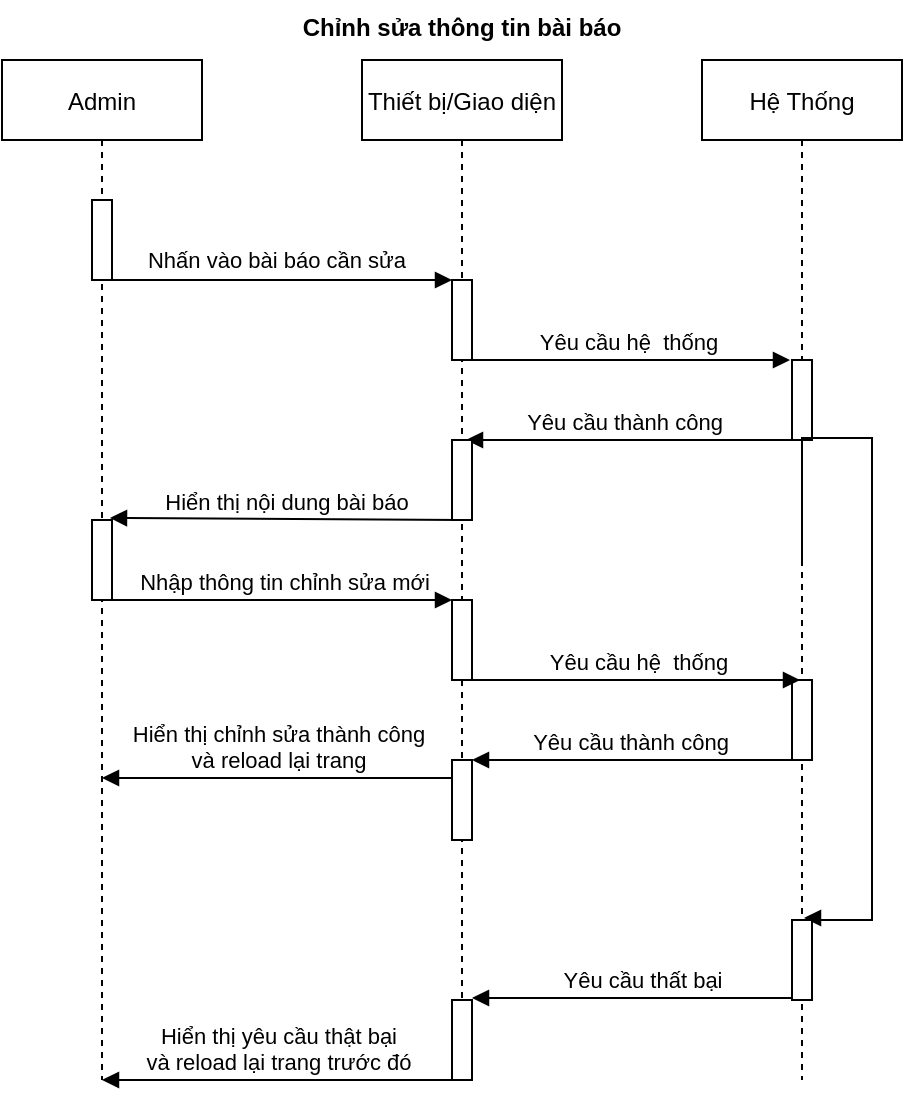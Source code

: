 <mxfile version="14.9.8" type="github">
  <diagram id="kgpKYQtTHZ0yAKxKKP6v" name="Page-1">
    <mxGraphModel dx="1422" dy="762" grid="1" gridSize="10" guides="1" tooltips="1" connect="1" arrows="1" fold="1" page="1" pageScale="1" pageWidth="850" pageHeight="1100" math="0" shadow="0">
      <root>
        <mxCell id="0" />
        <mxCell id="1" parent="0" />
        <mxCell id="Z9TkJOis8kWtVWv2Qnnk-1" value="Admin" style="shape=umlLifeline;perimeter=lifelinePerimeter;container=1;collapsible=0;recursiveResize=0;rounded=0;shadow=0;strokeWidth=1;" parent="1" vertex="1">
          <mxGeometry x="130" y="90" width="100" height="510" as="geometry" />
        </mxCell>
        <mxCell id="Z9TkJOis8kWtVWv2Qnnk-2" value="" style="points=[];perimeter=orthogonalPerimeter;rounded=0;shadow=0;strokeWidth=1;" parent="Z9TkJOis8kWtVWv2Qnnk-1" vertex="1">
          <mxGeometry x="45" y="70" width="10" height="40" as="geometry" />
        </mxCell>
        <mxCell id="Z9TkJOis8kWtVWv2Qnnk-3" value="Thiết bị/Giao diện" style="shape=umlLifeline;perimeter=lifelinePerimeter;container=1;collapsible=0;recursiveResize=0;rounded=0;shadow=0;strokeWidth=1;" parent="1" vertex="1">
          <mxGeometry x="310" y="90" width="100" height="470" as="geometry" />
        </mxCell>
        <mxCell id="Z9TkJOis8kWtVWv2Qnnk-4" value="" style="points=[];perimeter=orthogonalPerimeter;rounded=0;shadow=0;strokeWidth=1;" parent="Z9TkJOis8kWtVWv2Qnnk-3" vertex="1">
          <mxGeometry x="45" y="110" width="10" height="40" as="geometry" />
        </mxCell>
        <mxCell id="Z9TkJOis8kWtVWv2Qnnk-5" value="Nhấn vào bài báo cần sửa" style="verticalAlign=bottom;endArrow=block;shadow=0;strokeWidth=1;" parent="1" source="Z9TkJOis8kWtVWv2Qnnk-2" target="Z9TkJOis8kWtVWv2Qnnk-4" edge="1">
          <mxGeometry x="-0.029" y="1" relative="1" as="geometry">
            <mxPoint x="285" y="170" as="sourcePoint" />
            <mxPoint x="350" y="200" as="targetPoint" />
            <Array as="points">
              <mxPoint x="290" y="200" />
              <mxPoint x="320" y="200" />
            </Array>
            <mxPoint as="offset" />
          </mxGeometry>
        </mxCell>
        <mxCell id="Z9TkJOis8kWtVWv2Qnnk-6" value="Hệ Thống" style="shape=umlLifeline;perimeter=lifelinePerimeter;container=1;collapsible=0;recursiveResize=0;rounded=0;shadow=0;strokeWidth=1;" parent="1" vertex="1">
          <mxGeometry x="480" y="90" width="100" height="510" as="geometry" />
        </mxCell>
        <mxCell id="Z9TkJOis8kWtVWv2Qnnk-7" value="" style="points=[];perimeter=orthogonalPerimeter;rounded=0;shadow=0;strokeWidth=1;" parent="Z9TkJOis8kWtVWv2Qnnk-6" vertex="1">
          <mxGeometry x="45" y="150" width="10" height="40" as="geometry" />
        </mxCell>
        <mxCell id="Z9TkJOis8kWtVWv2Qnnk-8" value="Yêu cầu hệ&amp;nbsp; thống" style="html=1;verticalAlign=bottom;endArrow=block;entryX=-0.1;entryY=0;entryDx=0;entryDy=0;entryPerimeter=0;exitX=0.5;exitY=1;exitDx=0;exitDy=0;exitPerimeter=0;" parent="1" source="Z9TkJOis8kWtVWv2Qnnk-4" target="Z9TkJOis8kWtVWv2Qnnk-7" edge="1">
          <mxGeometry x="0.006" width="80" relative="1" as="geometry">
            <mxPoint x="355" y="250" as="sourcePoint" />
            <mxPoint x="520" y="250" as="targetPoint" />
            <mxPoint as="offset" />
          </mxGeometry>
        </mxCell>
        <mxCell id="Z9TkJOis8kWtVWv2Qnnk-9" value="Yêu cầu thành công" style="html=1;verticalAlign=bottom;endArrow=block;exitX=0.5;exitY=1;exitDx=0;exitDy=0;exitPerimeter=0;entryX=0.7;entryY=0;entryDx=0;entryDy=0;entryPerimeter=0;" parent="1" source="Z9TkJOis8kWtVWv2Qnnk-7" target="Z9TkJOis8kWtVWv2Qnnk-11" edge="1">
          <mxGeometry x="0.059" width="80" relative="1" as="geometry">
            <mxPoint x="445" y="290" as="sourcePoint" />
            <mxPoint x="360" y="290" as="targetPoint" />
            <mxPoint as="offset" />
          </mxGeometry>
        </mxCell>
        <mxCell id="Z9TkJOis8kWtVWv2Qnnk-10" value="Hiển thị nội dung bài báo" style="html=1;verticalAlign=bottom;endArrow=block;exitX=0.5;exitY=1;exitDx=0;exitDy=0;exitPerimeter=0;" parent="1" source="Z9TkJOis8kWtVWv2Qnnk-11" edge="1">
          <mxGeometry width="80" relative="1" as="geometry">
            <mxPoint x="350" y="330" as="sourcePoint" />
            <mxPoint x="184" y="319" as="targetPoint" />
            <mxPoint as="offset" />
          </mxGeometry>
        </mxCell>
        <mxCell id="Z9TkJOis8kWtVWv2Qnnk-11" value="" style="points=[];perimeter=orthogonalPerimeter;rounded=0;shadow=0;strokeWidth=1;" parent="1" vertex="1">
          <mxGeometry x="355" y="280" width="10" height="40" as="geometry" />
        </mxCell>
        <mxCell id="Z9TkJOis8kWtVWv2Qnnk-12" value="" style="html=1;points=[];perimeter=orthogonalPerimeter;" parent="1" vertex="1">
          <mxGeometry x="525" y="400" width="10" height="40" as="geometry" />
        </mxCell>
        <mxCell id="Z9TkJOis8kWtVWv2Qnnk-13" value="" style="edgeStyle=orthogonalEdgeStyle;html=1;align=left;spacingLeft=2;endArrow=block;rounded=0;exitX=0.5;exitY=0.493;exitDx=0;exitDy=0;exitPerimeter=0;entryX=0.6;entryY=-0.025;entryDx=0;entryDy=0;entryPerimeter=0;" parent="1" source="Z9TkJOis8kWtVWv2Qnnk-6" target="Z9TkJOis8kWtVWv2Qnnk-23" edge="1">
          <mxGeometry y="85" relative="1" as="geometry">
            <mxPoint x="535" y="290" as="sourcePoint" />
            <Array as="points">
              <mxPoint x="530" y="279" />
              <mxPoint x="565" y="279" />
              <mxPoint x="565" y="520" />
              <mxPoint x="535" y="520" />
              <mxPoint x="535" y="519" />
            </Array>
            <mxPoint as="offset" />
            <mxPoint x="536" y="530" as="targetPoint" />
          </mxGeometry>
        </mxCell>
        <mxCell id="Z9TkJOis8kWtVWv2Qnnk-14" value="Yêu cầu thất bại" style="html=1;verticalAlign=bottom;endArrow=block;exitX=0.5;exitY=1;exitDx=0;exitDy=0;exitPerimeter=0;" parent="1" edge="1">
          <mxGeometry width="80" relative="1" as="geometry">
            <mxPoint x="535" y="559" as="sourcePoint" />
            <mxPoint x="365" y="559" as="targetPoint" />
            <mxPoint as="offset" />
          </mxGeometry>
        </mxCell>
        <mxCell id="Z9TkJOis8kWtVWv2Qnnk-15" value="" style="points=[];perimeter=orthogonalPerimeter;rounded=0;shadow=0;strokeWidth=1;" parent="1" vertex="1">
          <mxGeometry x="355" y="440" width="10" height="40" as="geometry" />
        </mxCell>
        <mxCell id="Z9TkJOis8kWtVWv2Qnnk-16" value="Hiển thị chỉnh sửa thành công&lt;br&gt;và reload lại trang" style="html=1;verticalAlign=bottom;endArrow=block;exitX=0.5;exitY=1;exitDx=0;exitDy=0;exitPerimeter=0;" parent="1" target="Z9TkJOis8kWtVWv2Qnnk-1" edge="1">
          <mxGeometry width="80" relative="1" as="geometry">
            <mxPoint x="355" y="449" as="sourcePoint" />
            <mxPoint x="185" y="449" as="targetPoint" />
            <mxPoint as="offset" />
          </mxGeometry>
        </mxCell>
        <mxCell id="Z9TkJOis8kWtVWv2Qnnk-17" value="Chỉnh sửa thông tin bài báo" style="text;align=center;fontStyle=1;verticalAlign=middle;spacingLeft=3;spacingRight=3;strokeColor=none;rotatable=0;points=[[0,0.5],[1,0.5]];portConstraint=eastwest;" parent="1" vertex="1">
          <mxGeometry x="320" y="60" width="80" height="26" as="geometry" />
        </mxCell>
        <mxCell id="Z9TkJOis8kWtVWv2Qnnk-18" value="" style="points=[];perimeter=orthogonalPerimeter;rounded=0;shadow=0;strokeWidth=1;" parent="1" vertex="1">
          <mxGeometry x="175" y="320" width="10" height="40" as="geometry" />
        </mxCell>
        <mxCell id="Z9TkJOis8kWtVWv2Qnnk-19" value="Nhập thông tin chỉnh sửa mới" style="html=1;verticalAlign=bottom;endArrow=block;exitX=0.5;exitY=1;exitDx=0;exitDy=0;exitPerimeter=0;" parent="1" target="Z9TkJOis8kWtVWv2Qnnk-20" edge="1">
          <mxGeometry x="0.006" width="80" relative="1" as="geometry">
            <mxPoint x="185" y="360" as="sourcePoint" />
            <mxPoint x="349" y="360" as="targetPoint" />
            <mxPoint as="offset" />
          </mxGeometry>
        </mxCell>
        <mxCell id="Z9TkJOis8kWtVWv2Qnnk-20" value="" style="points=[];perimeter=orthogonalPerimeter;rounded=0;shadow=0;strokeWidth=1;" parent="1" vertex="1">
          <mxGeometry x="355" y="360" width="10" height="40" as="geometry" />
        </mxCell>
        <mxCell id="Z9TkJOis8kWtVWv2Qnnk-21" value="Yêu cầu hệ&amp;nbsp; thống" style="html=1;verticalAlign=bottom;endArrow=block;entryX=-0.1;entryY=0;entryDx=0;entryDy=0;entryPerimeter=0;exitX=0.5;exitY=1;exitDx=0;exitDy=0;exitPerimeter=0;" parent="1" edge="1">
          <mxGeometry x="0.006" width="80" relative="1" as="geometry">
            <mxPoint x="365" y="400" as="sourcePoint" />
            <mxPoint x="529" y="400" as="targetPoint" />
            <mxPoint as="offset" />
          </mxGeometry>
        </mxCell>
        <mxCell id="Z9TkJOis8kWtVWv2Qnnk-22" value="Yêu cầu thành công" style="html=1;verticalAlign=bottom;endArrow=block;exitX=0.5;exitY=1;exitDx=0;exitDy=0;exitPerimeter=0;entryX=0.7;entryY=0;entryDx=0;entryDy=0;entryPerimeter=0;" parent="1" edge="1">
          <mxGeometry x="0.059" width="80" relative="1" as="geometry">
            <mxPoint x="533" y="440" as="sourcePoint" />
            <mxPoint x="365" y="440" as="targetPoint" />
            <mxPoint as="offset" />
          </mxGeometry>
        </mxCell>
        <mxCell id="Z9TkJOis8kWtVWv2Qnnk-23" value="" style="html=1;points=[];perimeter=orthogonalPerimeter;" parent="1" vertex="1">
          <mxGeometry x="525" y="520" width="10" height="40" as="geometry" />
        </mxCell>
        <mxCell id="Z9TkJOis8kWtVWv2Qnnk-24" value="" style="points=[];perimeter=orthogonalPerimeter;rounded=0;shadow=0;strokeWidth=1;" parent="1" vertex="1">
          <mxGeometry x="355" y="560" width="10" height="40" as="geometry" />
        </mxCell>
        <mxCell id="Z9TkJOis8kWtVWv2Qnnk-25" value="Hiển thị yêu cầu thật bại&lt;br&gt;và reload lại trang trước đó" style="html=1;verticalAlign=bottom;endArrow=block;exitX=0.5;exitY=1;exitDx=0;exitDy=0;exitPerimeter=0;" parent="1" target="Z9TkJOis8kWtVWv2Qnnk-1" edge="1">
          <mxGeometry width="80" relative="1" as="geometry">
            <mxPoint x="355" y="600" as="sourcePoint" />
            <mxPoint x="185" y="600" as="targetPoint" />
            <mxPoint as="offset" />
          </mxGeometry>
        </mxCell>
      </root>
    </mxGraphModel>
  </diagram>
</mxfile>
